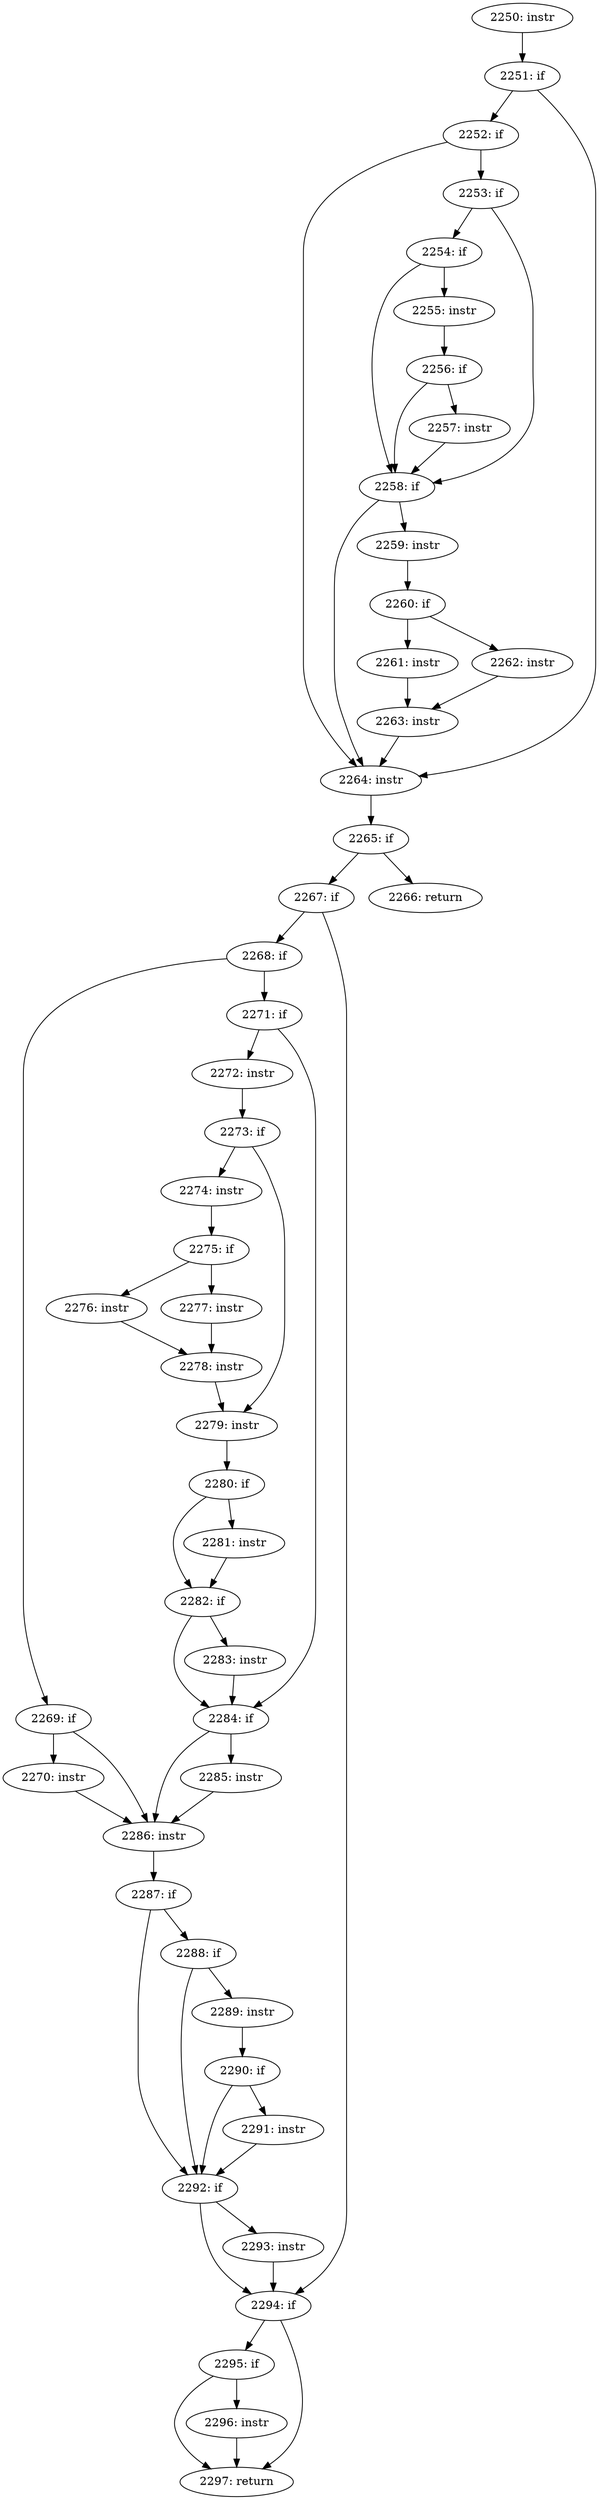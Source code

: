 digraph CFG_tcp_sacktag_one {
2250 [label="2250: instr"]
	2250 -> 2251
2251 [label="2251: if"]
	2251 -> 2252
	2251 -> 2264
2252 [label="2252: if"]
	2252 -> 2253
	2252 -> 2264
2253 [label="2253: if"]
	2253 -> 2254
	2253 -> 2258
2254 [label="2254: if"]
	2254 -> 2255
	2254 -> 2258
2255 [label="2255: instr"]
	2255 -> 2256
2256 [label="2256: if"]
	2256 -> 2257
	2256 -> 2258
2257 [label="2257: instr"]
	2257 -> 2258
2258 [label="2258: if"]
	2258 -> 2259
	2258 -> 2264
2259 [label="2259: instr"]
	2259 -> 2260
2260 [label="2260: if"]
	2260 -> 2261
	2260 -> 2262
2261 [label="2261: instr"]
	2261 -> 2263
2262 [label="2262: instr"]
	2262 -> 2263
2263 [label="2263: instr"]
	2263 -> 2264
2264 [label="2264: instr"]
	2264 -> 2265
2265 [label="2265: if"]
	2265 -> 2267
	2265 -> 2266
2266 [label="2266: return"]
	
2267 [label="2267: if"]
	2267 -> 2268
	2267 -> 2294
2268 [label="2268: if"]
	2268 -> 2269
	2268 -> 2271
2269 [label="2269: if"]
	2269 -> 2270
	2269 -> 2286
2270 [label="2270: instr"]
	2270 -> 2286
2271 [label="2271: if"]
	2271 -> 2272
	2271 -> 2284
2272 [label="2272: instr"]
	2272 -> 2273
2273 [label="2273: if"]
	2273 -> 2274
	2273 -> 2279
2274 [label="2274: instr"]
	2274 -> 2275
2275 [label="2275: if"]
	2275 -> 2276
	2275 -> 2277
2276 [label="2276: instr"]
	2276 -> 2278
2277 [label="2277: instr"]
	2277 -> 2278
2278 [label="2278: instr"]
	2278 -> 2279
2279 [label="2279: instr"]
	2279 -> 2280
2280 [label="2280: if"]
	2280 -> 2282
	2280 -> 2281
2281 [label="2281: instr"]
	2281 -> 2282
2282 [label="2282: if"]
	2282 -> 2283
	2282 -> 2284
2283 [label="2283: instr"]
	2283 -> 2284
2284 [label="2284: if"]
	2284 -> 2285
	2284 -> 2286
2285 [label="2285: instr"]
	2285 -> 2286
2286 [label="2286: instr"]
	2286 -> 2287
2287 [label="2287: if"]
	2287 -> 2292
	2287 -> 2288
2288 [label="2288: if"]
	2288 -> 2289
	2288 -> 2292
2289 [label="2289: instr"]
	2289 -> 2290
2290 [label="2290: if"]
	2290 -> 2291
	2290 -> 2292
2291 [label="2291: instr"]
	2291 -> 2292
2292 [label="2292: if"]
	2292 -> 2293
	2292 -> 2294
2293 [label="2293: instr"]
	2293 -> 2294
2294 [label="2294: if"]
	2294 -> 2295
	2294 -> 2297
2295 [label="2295: if"]
	2295 -> 2296
	2295 -> 2297
2296 [label="2296: instr"]
	2296 -> 2297
2297 [label="2297: return"]
	
}
